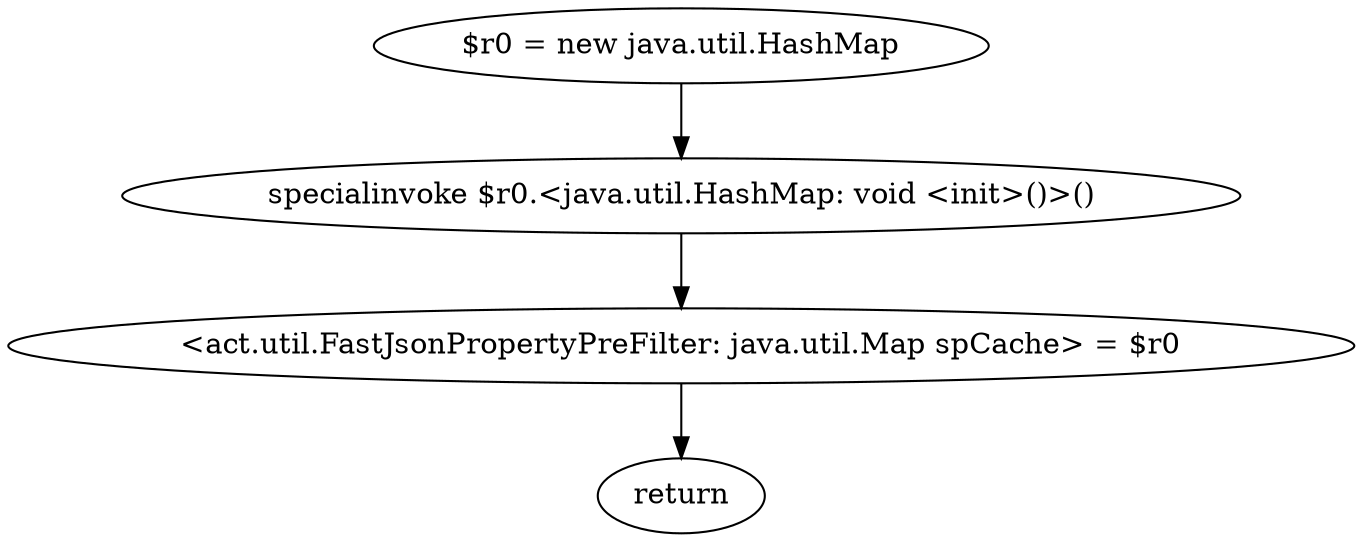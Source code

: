 digraph "unitGraph" {
    "$r0 = new java.util.HashMap"
    "specialinvoke $r0.<java.util.HashMap: void <init>()>()"
    "<act.util.FastJsonPropertyPreFilter: java.util.Map spCache> = $r0"
    "return"
    "$r0 = new java.util.HashMap"->"specialinvoke $r0.<java.util.HashMap: void <init>()>()";
    "specialinvoke $r0.<java.util.HashMap: void <init>()>()"->"<act.util.FastJsonPropertyPreFilter: java.util.Map spCache> = $r0";
    "<act.util.FastJsonPropertyPreFilter: java.util.Map spCache> = $r0"->"return";
}
